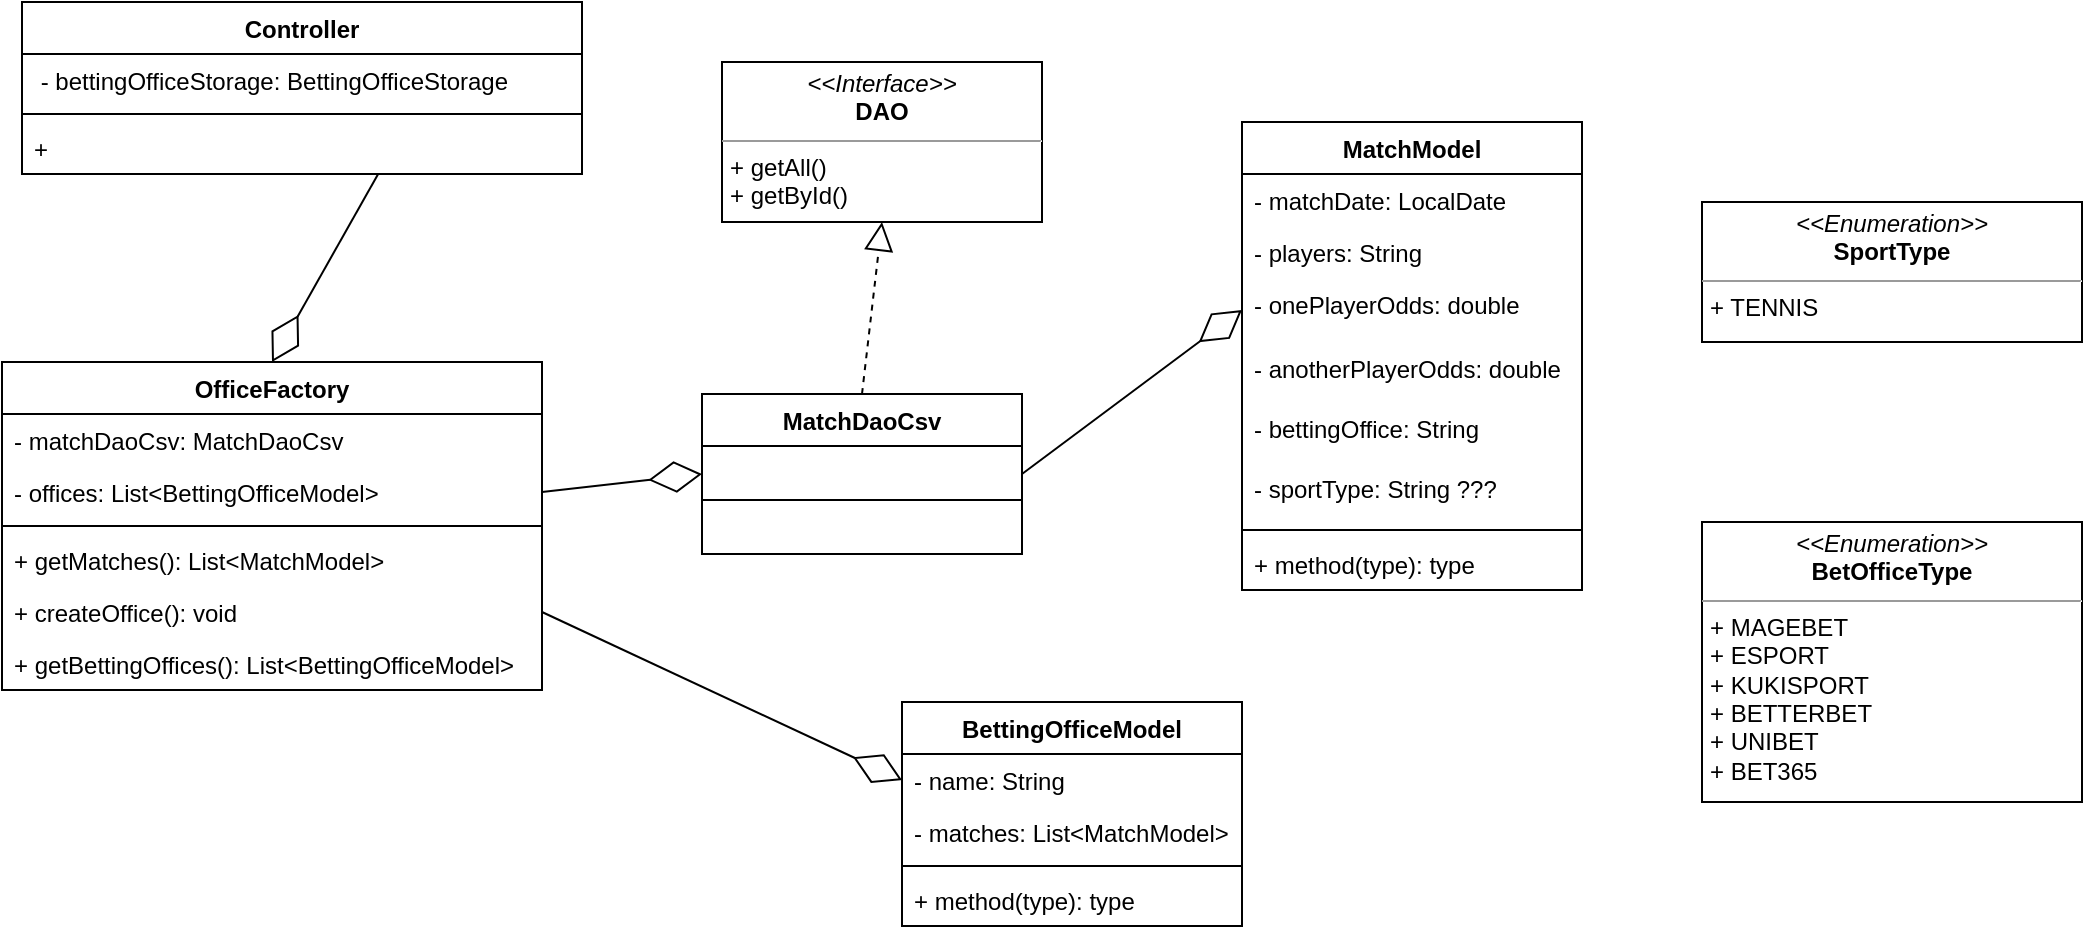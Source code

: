 <mxfile version="14.7.4" type="embed"><diagram id="zxAxwf243wXLfs_2KbC0" name="Page-1"><mxGraphModel dx="776" dy="523" grid="1" gridSize="10" guides="1" tooltips="1" connect="1" arrows="1" fold="1" page="1" pageScale="1" pageWidth="850" pageHeight="1100" math="0" shadow="0"><root><mxCell id="0"/><mxCell id="1" parent="0"/><mxCell id="2" value="OfficeFactory" style="swimlane;fontStyle=1;align=center;verticalAlign=top;childLayout=stackLayout;horizontal=1;startSize=26;horizontalStack=0;resizeParent=1;resizeParentMax=0;resizeLast=0;collapsible=1;marginBottom=0;labelBorderColor=none;" vertex="1" parent="1"><mxGeometry x="20" y="200" width="270" height="164" as="geometry"/></mxCell><mxCell id="3" value="- matchDaoCsv: MatchDaoCsv" style="text;strokeColor=none;fillColor=none;align=left;verticalAlign=top;spacingLeft=4;spacingRight=4;overflow=hidden;rotatable=0;points=[[0,0.5],[1,0.5]];portConstraint=eastwest;labelBorderColor=none;" vertex="1" parent="2"><mxGeometry y="26" width="270" height="26" as="geometry"/></mxCell><mxCell id="4" value="- offices: List&lt;BettingOfficeModel&gt;" style="text;strokeColor=none;fillColor=none;align=left;verticalAlign=top;spacingLeft=4;spacingRight=4;overflow=hidden;rotatable=0;points=[[0,0.5],[1,0.5]];portConstraint=eastwest;labelBorderColor=none;" vertex="1" parent="2"><mxGeometry y="52" width="270" height="26" as="geometry"/></mxCell><mxCell id="5" value="" style="line;strokeWidth=1;fillColor=none;align=left;verticalAlign=middle;spacingTop=-1;spacingLeft=3;spacingRight=3;rotatable=0;labelPosition=right;points=[];portConstraint=eastwest;labelBorderColor=none;" vertex="1" parent="2"><mxGeometry y="78" width="270" height="8" as="geometry"/></mxCell><mxCell id="6" value="+ getMatches(): List&lt;MatchModel&gt;" style="text;strokeColor=none;fillColor=none;align=left;verticalAlign=top;spacingLeft=4;spacingRight=4;overflow=hidden;rotatable=0;points=[[0,0.5],[1,0.5]];portConstraint=eastwest;labelBorderColor=none;" vertex="1" parent="2"><mxGeometry y="86" width="270" height="26" as="geometry"/></mxCell><mxCell id="7" value="+ createOffice(): void" style="text;strokeColor=none;fillColor=none;align=left;verticalAlign=top;spacingLeft=4;spacingRight=4;overflow=hidden;rotatable=0;points=[[0,0.5],[1,0.5]];portConstraint=eastwest;labelBorderColor=none;" vertex="1" parent="2"><mxGeometry y="112" width="270" height="26" as="geometry"/></mxCell><mxCell id="8" value="+ getBettingOffices(): List&lt;BettingOfficeModel&gt;" style="text;strokeColor=none;fillColor=none;align=left;verticalAlign=top;spacingLeft=4;spacingRight=4;overflow=hidden;rotatable=0;points=[[0,0.5],[1,0.5]];portConstraint=eastwest;labelBorderColor=none;" vertex="1" parent="2"><mxGeometry y="138" width="270" height="26" as="geometry"/></mxCell><mxCell id="9" value="Controller" style="swimlane;fontStyle=1;align=center;verticalAlign=top;childLayout=stackLayout;horizontal=1;startSize=26;horizontalStack=0;resizeParent=1;resizeParentMax=0;resizeLast=0;collapsible=1;marginBottom=0;labelBorderColor=none;" vertex="1" parent="1"><mxGeometry x="30" y="20" width="280" height="86" as="geometry"/></mxCell><mxCell id="10" value=" - bettingOfficeStorage: BettingOfficeStorage" style="text;strokeColor=none;fillColor=none;align=left;verticalAlign=top;spacingLeft=4;spacingRight=4;overflow=hidden;rotatable=0;points=[[0,0.5],[1,0.5]];portConstraint=eastwest;labelBorderColor=none;" vertex="1" parent="9"><mxGeometry y="26" width="280" height="26" as="geometry"/></mxCell><mxCell id="11" value="" style="line;strokeWidth=1;fillColor=none;align=left;verticalAlign=middle;spacingTop=-1;spacingLeft=3;spacingRight=3;rotatable=0;labelPosition=right;points=[];portConstraint=eastwest;labelBorderColor=none;" vertex="1" parent="9"><mxGeometry y="52" width="280" height="8" as="geometry"/></mxCell><mxCell id="12" value="+ " style="text;strokeColor=none;fillColor=none;align=left;verticalAlign=top;spacingLeft=4;spacingRight=4;overflow=hidden;rotatable=0;points=[[0,0.5],[1,0.5]];portConstraint=eastwest;labelBorderColor=none;" vertex="1" parent="9"><mxGeometry y="60" width="280" height="26" as="geometry"/></mxCell><mxCell id="13" value="MatchDaoCsv" style="swimlane;fontStyle=1;align=center;verticalAlign=top;childLayout=stackLayout;horizontal=1;startSize=26;horizontalStack=0;resizeParent=1;resizeParentMax=0;resizeLast=0;collapsible=1;marginBottom=0;labelBorderColor=none;" vertex="1" parent="1"><mxGeometry x="370" y="216" width="160" height="80" as="geometry"/></mxCell><mxCell id="14" value="" style="line;strokeWidth=1;fillColor=none;align=left;verticalAlign=middle;spacingTop=-1;spacingLeft=3;spacingRight=3;rotatable=0;labelPosition=right;points=[];portConstraint=eastwest;labelBorderColor=none;" vertex="1" parent="13"><mxGeometry y="26" width="160" height="54" as="geometry"/></mxCell><mxCell id="15" value="&lt;p style=&quot;margin: 0px ; margin-top: 4px ; text-align: center&quot;&gt;&lt;i&gt;&amp;lt;&amp;lt;Interface&amp;gt;&amp;gt;&lt;/i&gt;&lt;br&gt;&lt;b&gt;DAO&lt;/b&gt;&lt;/p&gt;&lt;hr size=&quot;1&quot;&gt;&lt;p style=&quot;margin: 0px ; margin-left: 4px&quot;&gt;+ getAll()&lt;br&gt;+ getById()&lt;/p&gt;&lt;p style=&quot;margin: 0px ; margin-left: 4px&quot;&gt;&lt;br&gt;&lt;/p&gt;" style="verticalAlign=top;align=left;overflow=fill;fontSize=12;fontFamily=Helvetica;html=1;" vertex="1" parent="1"><mxGeometry x="380" y="50" width="160" height="80" as="geometry"/></mxCell><mxCell id="16" value="BettingOfficeModel" style="swimlane;fontStyle=1;align=center;verticalAlign=top;childLayout=stackLayout;horizontal=1;startSize=26;horizontalStack=0;resizeParent=1;resizeParentMax=0;resizeLast=0;collapsible=1;marginBottom=0;labelBorderColor=none;" vertex="1" parent="1"><mxGeometry x="470" y="370" width="170" height="112" as="geometry"/></mxCell><mxCell id="17" value="- name: String" style="text;strokeColor=none;fillColor=none;align=left;verticalAlign=top;spacingLeft=4;spacingRight=4;overflow=hidden;rotatable=0;points=[[0,0.5],[1,0.5]];portConstraint=eastwest;labelBorderColor=none;" vertex="1" parent="16"><mxGeometry y="26" width="170" height="26" as="geometry"/></mxCell><mxCell id="18" value="- matches: List&lt;MatchModel&gt;" style="text;strokeColor=none;fillColor=none;align=left;verticalAlign=top;spacingLeft=4;spacingRight=4;overflow=hidden;rotatable=0;points=[[0,0.5],[1,0.5]];portConstraint=eastwest;labelBorderColor=none;" vertex="1" parent="16"><mxGeometry y="52" width="170" height="26" as="geometry"/></mxCell><mxCell id="19" value="" style="line;strokeWidth=1;fillColor=none;align=left;verticalAlign=middle;spacingTop=-1;spacingLeft=3;spacingRight=3;rotatable=0;labelPosition=right;points=[];portConstraint=eastwest;labelBorderColor=none;" vertex="1" parent="16"><mxGeometry y="78" width="170" height="8" as="geometry"/></mxCell><mxCell id="20" value="+ method(type): type" style="text;strokeColor=none;fillColor=none;align=left;verticalAlign=top;spacingLeft=4;spacingRight=4;overflow=hidden;rotatable=0;points=[[0,0.5],[1,0.5]];portConstraint=eastwest;labelBorderColor=none;" vertex="1" parent="16"><mxGeometry y="86" width="170" height="26" as="geometry"/></mxCell><mxCell id="21" value="MatchModel" style="swimlane;fontStyle=1;align=center;verticalAlign=top;childLayout=stackLayout;horizontal=1;startSize=26;horizontalStack=0;resizeParent=1;resizeParentMax=0;resizeLast=0;collapsible=1;marginBottom=0;" vertex="1" parent="1"><mxGeometry x="640" y="80" width="170" height="234" as="geometry"/></mxCell><mxCell id="22" value="- matchDate: LocalDate" style="text;strokeColor=none;fillColor=none;align=left;verticalAlign=top;spacingLeft=4;spacingRight=4;overflow=hidden;rotatable=0;points=[[0,0.5],[1,0.5]];portConstraint=eastwest;" vertex="1" parent="21"><mxGeometry y="26" width="170" height="26" as="geometry"/></mxCell><mxCell id="23" value="- players: String" style="text;strokeColor=none;fillColor=none;align=left;verticalAlign=top;spacingLeft=4;spacingRight=4;overflow=hidden;rotatable=0;points=[[0,0.5],[1,0.5]];portConstraint=eastwest;" vertex="1" parent="21"><mxGeometry y="52" width="170" height="26" as="geometry"/></mxCell><mxCell id="24" value="- onePlayerOdds: double&#10;" style="text;strokeColor=none;fillColor=none;align=left;verticalAlign=top;spacingLeft=4;spacingRight=4;overflow=hidden;rotatable=0;points=[[0,0.5],[1,0.5]];portConstraint=eastwest;" vertex="1" parent="21"><mxGeometry y="78" width="170" height="32" as="geometry"/></mxCell><mxCell id="25" value="- anotherPlayerOdds: double&#10;" style="text;strokeColor=none;fillColor=none;align=left;verticalAlign=top;spacingLeft=4;spacingRight=4;overflow=hidden;rotatable=0;points=[[0,0.5],[1,0.5]];portConstraint=eastwest;" vertex="1" parent="21"><mxGeometry y="110" width="170" height="30" as="geometry"/></mxCell><mxCell id="26" value="- bettingOffice: String" style="text;strokeColor=none;fillColor=none;align=left;verticalAlign=top;spacingLeft=4;spacingRight=4;overflow=hidden;rotatable=0;points=[[0,0.5],[1,0.5]];portConstraint=eastwest;" vertex="1" parent="21"><mxGeometry y="140" width="170" height="30" as="geometry"/></mxCell><mxCell id="27" value="- sportType: String ???" style="text;strokeColor=none;fillColor=none;align=left;verticalAlign=top;spacingLeft=4;spacingRight=4;overflow=hidden;rotatable=0;points=[[0,0.5],[1,0.5]];portConstraint=eastwest;" vertex="1" parent="21"><mxGeometry y="170" width="170" height="30" as="geometry"/></mxCell><mxCell id="28" value="" style="line;strokeWidth=1;fillColor=none;align=left;verticalAlign=middle;spacingTop=-1;spacingLeft=3;spacingRight=3;rotatable=0;labelPosition=right;points=[];portConstraint=eastwest;" vertex="1" parent="21"><mxGeometry y="200" width="170" height="8" as="geometry"/></mxCell><mxCell id="29" value="+ method(type): type" style="text;strokeColor=none;fillColor=none;align=left;verticalAlign=top;spacingLeft=4;spacingRight=4;overflow=hidden;rotatable=0;points=[[0,0.5],[1,0.5]];portConstraint=eastwest;" vertex="1" parent="21"><mxGeometry y="208" width="170" height="26" as="geometry"/></mxCell><mxCell id="30" value="&lt;p style=&quot;margin: 0px ; margin-top: 4px ; text-align: center&quot;&gt;&lt;i&gt;&amp;lt;&amp;lt;Enumeration&amp;gt;&amp;gt;&lt;/i&gt;&lt;br&gt;&lt;b&gt;BetOfficeType&lt;/b&gt;&lt;/p&gt;&lt;hr size=&quot;1&quot;&gt;&lt;p style=&quot;margin: 0px ; margin-left: 4px&quot;&gt;+ MAGEBET&lt;br&gt;+ ESPORT&lt;/p&gt;&lt;p style=&quot;margin: 0px ; margin-left: 4px&quot;&gt;+ KUKISPORT&lt;/p&gt;&lt;p style=&quot;margin: 0px ; margin-left: 4px&quot;&gt;+ BETTERBET&lt;/p&gt;&lt;p style=&quot;margin: 0px ; margin-left: 4px&quot;&gt;+ UNIBET&lt;/p&gt;&lt;p style=&quot;margin: 0px ; margin-left: 4px&quot;&gt;+ BET365&lt;/p&gt;&lt;p style=&quot;margin: 0px ; margin-left: 4px&quot;&gt;&lt;br&gt;&lt;/p&gt;&lt;p style=&quot;margin: 0px ; margin-left: 4px&quot;&gt;&lt;br&gt;&lt;/p&gt;" style="verticalAlign=top;align=left;overflow=fill;fontSize=12;fontFamily=Helvetica;html=1;" vertex="1" parent="1"><mxGeometry x="870" y="280" width="190" height="140" as="geometry"/></mxCell><mxCell id="31" value="&lt;p style=&quot;margin: 0px ; margin-top: 4px ; text-align: center&quot;&gt;&lt;i&gt;&amp;lt;&amp;lt;Enumeration&amp;gt;&amp;gt;&lt;/i&gt;&lt;br&gt;&lt;b&gt;SportType&lt;/b&gt;&lt;/p&gt;&lt;hr size=&quot;1&quot;&gt;&lt;p style=&quot;margin: 0px ; margin-left: 4px&quot;&gt;+ TENNIS&lt;br&gt;&lt;/p&gt;&lt;p style=&quot;margin: 0px ; margin-left: 4px&quot;&gt;&lt;br&gt;&lt;/p&gt;" style="verticalAlign=top;align=left;overflow=fill;fontSize=12;fontFamily=Helvetica;html=1;" vertex="1" parent="1"><mxGeometry x="870" y="120" width="190" height="70" as="geometry"/></mxCell><mxCell id="32" value="" style="endArrow=diamondThin;endFill=0;endSize=24;html=1;entryX=0.5;entryY=0;entryDx=0;entryDy=0;exitX=0.636;exitY=1;exitDx=0;exitDy=0;exitPerimeter=0;" edge="1" parent="1" source="12" target="2"><mxGeometry width="160" relative="1" as="geometry"><mxPoint x="155" y="100" as="sourcePoint"/><mxPoint x="150" y="210" as="targetPoint"/></mxGeometry></mxCell><mxCell id="33" value="" style="endArrow=diamondThin;endFill=0;endSize=24;html=1;entryX=0;entryY=0.5;entryDx=0;entryDy=0;exitX=1;exitY=0.5;exitDx=0;exitDy=0;" edge="1" parent="1" source="4" target="13"><mxGeometry width="160" relative="1" as="geometry"><mxPoint x="140" y="290" as="sourcePoint"/><mxPoint x="300" y="290" as="targetPoint"/></mxGeometry></mxCell><mxCell id="35" value="" style="endArrow=diamondThin;endFill=0;endSize=24;html=1;entryX=0;entryY=0.5;entryDx=0;entryDy=0;exitX=1;exitY=0.5;exitDx=0;exitDy=0;" edge="1" parent="1" source="7" target="17"><mxGeometry width="160" relative="1" as="geometry"><mxPoint x="230" y="290" as="sourcePoint"/><mxPoint x="390" y="290" as="targetPoint"/></mxGeometry></mxCell><mxCell id="36" value="" style="endArrow=diamondThin;endFill=0;endSize=24;html=1;entryX=0;entryY=0.5;entryDx=0;entryDy=0;exitX=1;exitY=0.5;exitDx=0;exitDy=0;" edge="1" parent="1" source="13" target="24"><mxGeometry width="160" relative="1" as="geometry"><mxPoint x="500" y="290" as="sourcePoint"/><mxPoint x="660" y="290" as="targetPoint"/></mxGeometry></mxCell><mxCell id="37" value="" style="endArrow=block;dashed=1;endFill=0;endSize=12;html=1;exitX=0.5;exitY=0;exitDx=0;exitDy=0;entryX=0.5;entryY=1;entryDx=0;entryDy=0;" edge="1" parent="1" source="13" target="15"><mxGeometry width="160" relative="1" as="geometry"><mxPoint x="630" y="290" as="sourcePoint"/><mxPoint x="790" y="290" as="targetPoint"/></mxGeometry></mxCell></root></mxGraphModel></diagram></mxfile>
